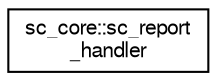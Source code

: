 digraph "Graphical Class Hierarchy"
{
  edge [fontname="FreeSans",fontsize="10",labelfontname="FreeSans",labelfontsize="10"];
  node [fontname="FreeSans",fontsize="10",shape=record];
  rankdir="LR";
  Node0 [label="sc_core::sc_report\l_handler",height=0.2,width=0.4,color="black", fillcolor="white", style="filled",URL="$a02108.html"];
}

